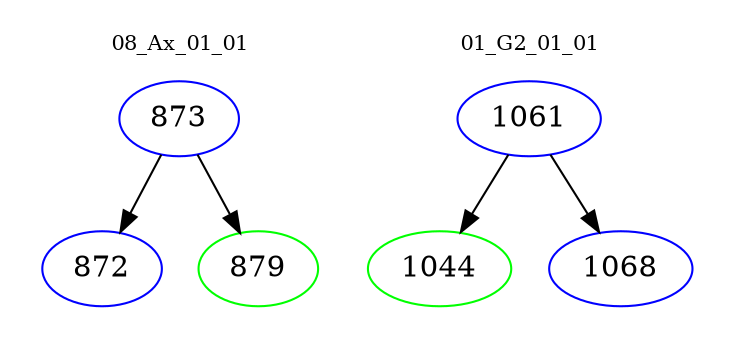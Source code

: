 digraph{
subgraph cluster_0 {
color = white
label = "08_Ax_01_01";
fontsize=10;
T0_873 [label="873", color="blue"]
T0_873 -> T0_872 [color="black"]
T0_872 [label="872", color="blue"]
T0_873 -> T0_879 [color="black"]
T0_879 [label="879", color="green"]
}
subgraph cluster_1 {
color = white
label = "01_G2_01_01";
fontsize=10;
T1_1061 [label="1061", color="blue"]
T1_1061 -> T1_1044 [color="black"]
T1_1044 [label="1044", color="green"]
T1_1061 -> T1_1068 [color="black"]
T1_1068 [label="1068", color="blue"]
}
}
